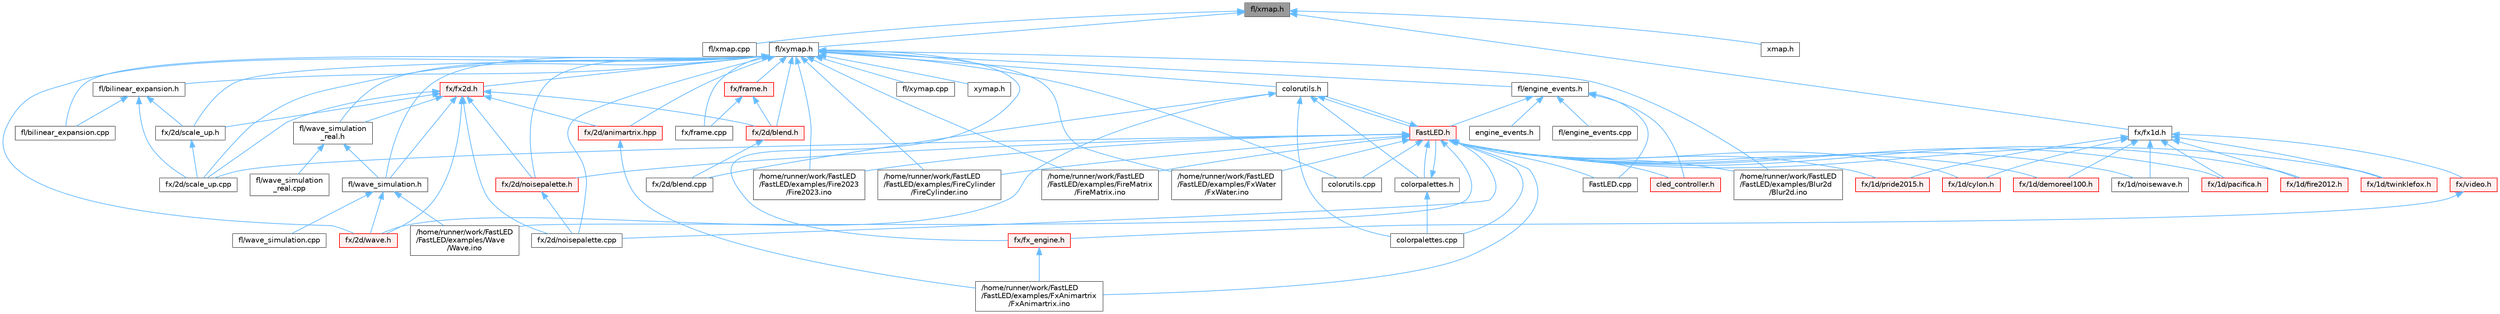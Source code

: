 digraph "fl/xmap.h"
{
 // INTERACTIVE_SVG=YES
 // LATEX_PDF_SIZE
  bgcolor="transparent";
  edge [fontname=Helvetica,fontsize=10,labelfontname=Helvetica,labelfontsize=10];
  node [fontname=Helvetica,fontsize=10,shape=box,height=0.2,width=0.4];
  Node1 [id="Node000001",label="fl/xmap.h",height=0.2,width=0.4,color="gray40", fillcolor="grey60", style="filled", fontcolor="black",tooltip=" "];
  Node1 -> Node2 [id="edge1_Node000001_Node000002",dir="back",color="steelblue1",style="solid",tooltip=" "];
  Node2 [id="Node000002",label="fl/xmap.cpp",height=0.2,width=0.4,color="grey40", fillcolor="white", style="filled",URL="$db/db8/xmap_8cpp.html",tooltip=" "];
  Node1 -> Node3 [id="edge2_Node000001_Node000003",dir="back",color="steelblue1",style="solid",tooltip=" "];
  Node3 [id="Node000003",label="fl/xymap.h",height=0.2,width=0.4,color="grey40", fillcolor="white", style="filled",URL="$d6/dc9/fl_2xymap_8h.html",tooltip=" "];
  Node3 -> Node4 [id="edge3_Node000003_Node000004",dir="back",color="steelblue1",style="solid",tooltip=" "];
  Node4 [id="Node000004",label="/home/runner/work/FastLED\l/FastLED/examples/Blur2d\l/Blur2d.ino",height=0.2,width=0.4,color="grey40", fillcolor="white", style="filled",URL="$df/d42/_blur2d_8ino.html",tooltip=" "];
  Node3 -> Node5 [id="edge4_Node000003_Node000005",dir="back",color="steelblue1",style="solid",tooltip=" "];
  Node5 [id="Node000005",label="/home/runner/work/FastLED\l/FastLED/examples/Fire2023\l/Fire2023.ino",height=0.2,width=0.4,color="grey40", fillcolor="white", style="filled",URL="$d8/d2c/_fire2023_8ino.html",tooltip=" "];
  Node3 -> Node6 [id="edge5_Node000003_Node000006",dir="back",color="steelblue1",style="solid",tooltip=" "];
  Node6 [id="Node000006",label="/home/runner/work/FastLED\l/FastLED/examples/FireCylinder\l/FireCylinder.ino",height=0.2,width=0.4,color="grey40", fillcolor="white", style="filled",URL="$df/d5c/_fire_cylinder_8ino.html",tooltip=" "];
  Node3 -> Node7 [id="edge6_Node000003_Node000007",dir="back",color="steelblue1",style="solid",tooltip=" "];
  Node7 [id="Node000007",label="/home/runner/work/FastLED\l/FastLED/examples/FireMatrix\l/FireMatrix.ino",height=0.2,width=0.4,color="grey40", fillcolor="white", style="filled",URL="$dc/dfc/_fire_matrix_8ino.html",tooltip=" "];
  Node3 -> Node8 [id="edge7_Node000003_Node000008",dir="back",color="steelblue1",style="solid",tooltip=" "];
  Node8 [id="Node000008",label="/home/runner/work/FastLED\l/FastLED/examples/FxWater\l/FxWater.ino",height=0.2,width=0.4,color="grey40", fillcolor="white", style="filled",URL="$dd/d61/_fx_water_8ino.html",tooltip=" "];
  Node3 -> Node9 [id="edge8_Node000003_Node000009",dir="back",color="steelblue1",style="solid",tooltip=" "];
  Node9 [id="Node000009",label="colorutils.cpp",height=0.2,width=0.4,color="grey40", fillcolor="white", style="filled",URL="$da/d2d/colorutils_8cpp.html",tooltip="Utility functions for color fill, palettes, blending, and more."];
  Node3 -> Node10 [id="edge9_Node000003_Node000010",dir="back",color="steelblue1",style="solid",tooltip=" "];
  Node10 [id="Node000010",label="colorutils.h",height=0.2,width=0.4,color="grey40", fillcolor="white", style="filled",URL="$d1/dfb/colorutils_8h.html",tooltip="Utility functions for color fill, palettes, blending, and more."];
  Node10 -> Node11 [id="edge10_Node000010_Node000011",dir="back",color="steelblue1",style="solid",tooltip=" "];
  Node11 [id="Node000011",label="FastLED.h",height=0.2,width=0.4,color="red", fillcolor="#FFF0F0", style="filled",URL="$db/d97/_fast_l_e_d_8h.html",tooltip="central include file for FastLED, defines the CFastLED class/object"];
  Node11 -> Node4 [id="edge11_Node000011_Node000004",dir="back",color="steelblue1",style="solid",tooltip=" "];
  Node11 -> Node5 [id="edge12_Node000011_Node000005",dir="back",color="steelblue1",style="solid",tooltip=" "];
  Node11 -> Node6 [id="edge13_Node000011_Node000006",dir="back",color="steelblue1",style="solid",tooltip=" "];
  Node11 -> Node7 [id="edge14_Node000011_Node000007",dir="back",color="steelblue1",style="solid",tooltip=" "];
  Node11 -> Node31 [id="edge15_Node000011_Node000031",dir="back",color="steelblue1",style="solid",tooltip=" "];
  Node31 [id="Node000031",label="/home/runner/work/FastLED\l/FastLED/examples/FxAnimartrix\l/FxAnimartrix.ino",height=0.2,width=0.4,color="grey40", fillcolor="white", style="filled",URL="$dd/d96/_fx_animartrix_8ino.html",tooltip=" "];
  Node11 -> Node8 [id="edge16_Node000011_Node000008",dir="back",color="steelblue1",style="solid",tooltip=" "];
  Node11 -> Node68 [id="edge17_Node000011_Node000068",dir="back",color="steelblue1",style="solid",tooltip=" "];
  Node68 [id="Node000068",label="/home/runner/work/FastLED\l/FastLED/examples/Wave\l/Wave.ino",height=0.2,width=0.4,color="grey40", fillcolor="white", style="filled",URL="$d1/d16/_wave_8ino.html",tooltip=" "];
  Node11 -> Node72 [id="edge18_Node000011_Node000072",dir="back",color="steelblue1",style="solid",tooltip=" "];
  Node72 [id="Node000072",label="FastLED.cpp",height=0.2,width=0.4,color="grey40", fillcolor="white", style="filled",URL="$d6/dda/_fast_l_e_d_8cpp.html",tooltip="Central source file for FastLED, implements the CFastLED class/object."];
  Node11 -> Node75 [id="edge19_Node000011_Node000075",dir="back",color="steelblue1",style="solid",tooltip=" "];
  Node75 [id="Node000075",label="cled_controller.h",height=0.2,width=0.4,color="red", fillcolor="#FFF0F0", style="filled",URL="$db/d6d/cled__controller_8h.html",tooltip="base definitions used by led controllers for writing out led data"];
  Node11 -> Node79 [id="edge20_Node000011_Node000079",dir="back",color="steelblue1",style="solid",tooltip=" "];
  Node79 [id="Node000079",label="colorpalettes.cpp",height=0.2,width=0.4,color="grey40", fillcolor="white", style="filled",URL="$d6/dcc/colorpalettes_8cpp.html",tooltip="Definitions for the predefined color palettes supplied by FastLED."];
  Node11 -> Node80 [id="edge21_Node000011_Node000080",dir="back",color="steelblue1",style="solid",tooltip=" "];
  Node80 [id="Node000080",label="colorpalettes.h",height=0.2,width=0.4,color="grey40", fillcolor="white", style="filled",URL="$dc/dcc/colorpalettes_8h.html",tooltip="Declarations for the predefined color palettes supplied by FastLED."];
  Node80 -> Node11 [id="edge22_Node000080_Node000011",dir="back",color="steelblue1",style="solid",tooltip=" "];
  Node80 -> Node79 [id="edge23_Node000080_Node000079",dir="back",color="steelblue1",style="solid",tooltip=" "];
  Node11 -> Node9 [id="edge24_Node000011_Node000009",dir="back",color="steelblue1",style="solid",tooltip=" "];
  Node11 -> Node10 [id="edge25_Node000011_Node000010",dir="back",color="steelblue1",style="solid",tooltip=" "];
  Node11 -> Node92 [id="edge26_Node000011_Node000092",dir="back",color="steelblue1",style="solid",tooltip=" "];
  Node92 [id="Node000092",label="fx/1d/cylon.h",height=0.2,width=0.4,color="red", fillcolor="#FFF0F0", style="filled",URL="$db/d31/cylon_8h.html",tooltip=" "];
  Node11 -> Node93 [id="edge27_Node000011_Node000093",dir="back",color="steelblue1",style="solid",tooltip=" "];
  Node93 [id="Node000093",label="fx/1d/demoreel100.h",height=0.2,width=0.4,color="red", fillcolor="#FFF0F0", style="filled",URL="$d4/dc0/demoreel100_8h.html",tooltip=" "];
  Node11 -> Node94 [id="edge28_Node000011_Node000094",dir="back",color="steelblue1",style="solid",tooltip=" "];
  Node94 [id="Node000094",label="fx/1d/fire2012.h",height=0.2,width=0.4,color="red", fillcolor="#FFF0F0", style="filled",URL="$d5/dcb/fire2012_8h.html",tooltip=" "];
  Node11 -> Node95 [id="edge29_Node000011_Node000095",dir="back",color="steelblue1",style="solid",tooltip=" "];
  Node95 [id="Node000095",label="fx/1d/noisewave.h",height=0.2,width=0.4,color="grey40", fillcolor="white", style="filled",URL="$d9/d2c/noisewave_8h.html",tooltip=" "];
  Node11 -> Node96 [id="edge30_Node000011_Node000096",dir="back",color="steelblue1",style="solid",tooltip=" "];
  Node96 [id="Node000096",label="fx/1d/pacifica.h",height=0.2,width=0.4,color="red", fillcolor="#FFF0F0", style="filled",URL="$dc/d70/pacifica_8h.html",tooltip=" "];
  Node11 -> Node97 [id="edge31_Node000011_Node000097",dir="back",color="steelblue1",style="solid",tooltip=" "];
  Node97 [id="Node000097",label="fx/1d/pride2015.h",height=0.2,width=0.4,color="red", fillcolor="#FFF0F0", style="filled",URL="$d7/dc4/pride2015_8h.html",tooltip=" "];
  Node11 -> Node98 [id="edge32_Node000011_Node000098",dir="back",color="steelblue1",style="solid",tooltip=" "];
  Node98 [id="Node000098",label="fx/1d/twinklefox.h",height=0.2,width=0.4,color="red", fillcolor="#FFF0F0", style="filled",URL="$d1/df6/twinklefox_8h.html",tooltip=" "];
  Node11 -> Node99 [id="edge33_Node000011_Node000099",dir="back",color="steelblue1",style="solid",tooltip=" "];
  Node99 [id="Node000099",label="fx/2d/noisepalette.cpp",height=0.2,width=0.4,color="grey40", fillcolor="white", style="filled",URL="$d6/d66/noisepalette_8cpp.html",tooltip=" "];
  Node11 -> Node100 [id="edge34_Node000011_Node000100",dir="back",color="steelblue1",style="solid",tooltip=" "];
  Node100 [id="Node000100",label="fx/2d/noisepalette.h",height=0.2,width=0.4,color="red", fillcolor="#FFF0F0", style="filled",URL="$d6/dc7/noisepalette_8h.html",tooltip="Demonstrates how to mix noise generation with color palettes on a 2D LED matrix."];
  Node100 -> Node99 [id="edge35_Node000100_Node000099",dir="back",color="steelblue1",style="solid",tooltip=" "];
  Node11 -> Node102 [id="edge36_Node000011_Node000102",dir="back",color="steelblue1",style="solid",tooltip=" "];
  Node102 [id="Node000102",label="fx/2d/scale_up.cpp",height=0.2,width=0.4,color="grey40", fillcolor="white", style="filled",URL="$dc/d8c/scale__up_8cpp.html",tooltip=" "];
  Node10 -> Node79 [id="edge37_Node000010_Node000079",dir="back",color="steelblue1",style="solid",tooltip=" "];
  Node10 -> Node80 [id="edge38_Node000010_Node000080",dir="back",color="steelblue1",style="solid",tooltip=" "];
  Node10 -> Node118 [id="edge39_Node000010_Node000118",dir="back",color="steelblue1",style="solid",tooltip=" "];
  Node118 [id="Node000118",label="fx/2d/blend.cpp",height=0.2,width=0.4,color="grey40", fillcolor="white", style="filled",URL="$d7/d68/blend_8cpp.html",tooltip=" "];
  Node10 -> Node119 [id="edge40_Node000010_Node000119",dir="back",color="steelblue1",style="solid",tooltip=" "];
  Node119 [id="Node000119",label="fx/2d/wave.h",height=0.2,width=0.4,color="red", fillcolor="#FFF0F0", style="filled",URL="$dc/d61/wave_8h.html",tooltip=" "];
  Node3 -> Node125 [id="edge41_Node000003_Node000125",dir="back",color="steelblue1",style="solid",tooltip=" "];
  Node125 [id="Node000125",label="fl/bilinear_expansion.cpp",height=0.2,width=0.4,color="grey40", fillcolor="white", style="filled",URL="$de/d80/bilinear__expansion_8cpp.html",tooltip="Demonstrates how to mix noise generation with color palettes on a 2D LED matrix."];
  Node3 -> Node126 [id="edge42_Node000003_Node000126",dir="back",color="steelblue1",style="solid",tooltip=" "];
  Node126 [id="Node000126",label="fl/bilinear_expansion.h",height=0.2,width=0.4,color="grey40", fillcolor="white", style="filled",URL="$da/d34/bilinear__expansion_8h.html",tooltip="Demonstrates how to mix noise generation with color palettes on a 2D LED matrix."];
  Node126 -> Node125 [id="edge43_Node000126_Node000125",dir="back",color="steelblue1",style="solid",tooltip=" "];
  Node126 -> Node102 [id="edge44_Node000126_Node000102",dir="back",color="steelblue1",style="solid",tooltip=" "];
  Node126 -> Node127 [id="edge45_Node000126_Node000127",dir="back",color="steelblue1",style="solid",tooltip=" "];
  Node127 [id="Node000127",label="fx/2d/scale_up.h",height=0.2,width=0.4,color="grey40", fillcolor="white", style="filled",URL="$d2/d74/scale__up_8h.html",tooltip="Expands a grid using bilinear interpolation and scaling up."];
  Node127 -> Node102 [id="edge46_Node000127_Node000102",dir="back",color="steelblue1",style="solid",tooltip=" "];
  Node3 -> Node128 [id="edge47_Node000003_Node000128",dir="back",color="steelblue1",style="solid",tooltip=" "];
  Node128 [id="Node000128",label="fl/engine_events.h",height=0.2,width=0.4,color="grey40", fillcolor="white", style="filled",URL="$dc/dd9/fl_2engine__events_8h.html",tooltip=" "];
  Node128 -> Node72 [id="edge48_Node000128_Node000072",dir="back",color="steelblue1",style="solid",tooltip=" "];
  Node128 -> Node11 [id="edge49_Node000128_Node000011",dir="back",color="steelblue1",style="solid",tooltip=" "];
  Node128 -> Node75 [id="edge50_Node000128_Node000075",dir="back",color="steelblue1",style="solid",tooltip=" "];
  Node128 -> Node129 [id="edge51_Node000128_Node000129",dir="back",color="steelblue1",style="solid",tooltip=" "];
  Node129 [id="Node000129",label="engine_events.h",height=0.2,width=0.4,color="grey40", fillcolor="white", style="filled",URL="$db/dc0/engine__events_8h.html",tooltip=" "];
  Node128 -> Node130 [id="edge52_Node000128_Node000130",dir="back",color="steelblue1",style="solid",tooltip=" "];
  Node130 [id="Node000130",label="fl/engine_events.cpp",height=0.2,width=0.4,color="grey40", fillcolor="white", style="filled",URL="$d5/d7d/engine__events_8cpp.html",tooltip=" "];
  Node3 -> Node131 [id="edge53_Node000003_Node000131",dir="back",color="steelblue1",style="solid",tooltip=" "];
  Node131 [id="Node000131",label="fl/wave_simulation.h",height=0.2,width=0.4,color="grey40", fillcolor="white", style="filled",URL="$dc/d36/wave__simulation_8h.html",tooltip=" "];
  Node131 -> Node68 [id="edge54_Node000131_Node000068",dir="back",color="steelblue1",style="solid",tooltip=" "];
  Node131 -> Node132 [id="edge55_Node000131_Node000132",dir="back",color="steelblue1",style="solid",tooltip=" "];
  Node132 [id="Node000132",label="fl/wave_simulation.cpp",height=0.2,width=0.4,color="grey40", fillcolor="white", style="filled",URL="$de/d8c/wave__simulation_8cpp.html",tooltip=" "];
  Node131 -> Node119 [id="edge56_Node000131_Node000119",dir="back",color="steelblue1",style="solid",tooltip=" "];
  Node3 -> Node133 [id="edge57_Node000003_Node000133",dir="back",color="steelblue1",style="solid",tooltip=" "];
  Node133 [id="Node000133",label="fl/wave_simulation\l_real.h",height=0.2,width=0.4,color="grey40", fillcolor="white", style="filled",URL="$dd/d8e/wave__simulation__real_8h.html",tooltip=" "];
  Node133 -> Node131 [id="edge58_Node000133_Node000131",dir="back",color="steelblue1",style="solid",tooltip=" "];
  Node133 -> Node134 [id="edge59_Node000133_Node000134",dir="back",color="steelblue1",style="solid",tooltip=" "];
  Node134 [id="Node000134",label="fl/wave_simulation\l_real.cpp",height=0.2,width=0.4,color="grey40", fillcolor="white", style="filled",URL="$d8/da2/wave__simulation__real_8cpp.html",tooltip=" "];
  Node3 -> Node135 [id="edge60_Node000003_Node000135",dir="back",color="steelblue1",style="solid",tooltip=" "];
  Node135 [id="Node000135",label="fl/xymap.cpp",height=0.2,width=0.4,color="grey40", fillcolor="white", style="filled",URL="$d7/d09/xymap_8cpp.html",tooltip=" "];
  Node3 -> Node136 [id="edge61_Node000003_Node000136",dir="back",color="steelblue1",style="solid",tooltip=" "];
  Node136 [id="Node000136",label="fx/2d/animartrix.hpp",height=0.2,width=0.4,color="red", fillcolor="#FFF0F0", style="filled",URL="$d3/dc3/animartrix_8hpp.html",tooltip=" "];
  Node136 -> Node31 [id="edge62_Node000136_Node000031",dir="back",color="steelblue1",style="solid",tooltip=" "];
  Node3 -> Node137 [id="edge63_Node000003_Node000137",dir="back",color="steelblue1",style="solid",tooltip=" "];
  Node137 [id="Node000137",label="fx/2d/blend.h",height=0.2,width=0.4,color="red", fillcolor="#FFF0F0", style="filled",URL="$d8/d4e/blend_8h.html",tooltip=" "];
  Node137 -> Node118 [id="edge64_Node000137_Node000118",dir="back",color="steelblue1",style="solid",tooltip=" "];
  Node3 -> Node99 [id="edge65_Node000003_Node000099",dir="back",color="steelblue1",style="solid",tooltip=" "];
  Node3 -> Node100 [id="edge66_Node000003_Node000100",dir="back",color="steelblue1",style="solid",tooltip=" "];
  Node3 -> Node102 [id="edge67_Node000003_Node000102",dir="back",color="steelblue1",style="solid",tooltip=" "];
  Node3 -> Node127 [id="edge68_Node000003_Node000127",dir="back",color="steelblue1",style="solid",tooltip=" "];
  Node3 -> Node119 [id="edge69_Node000003_Node000119",dir="back",color="steelblue1",style="solid",tooltip=" "];
  Node3 -> Node138 [id="edge70_Node000003_Node000138",dir="back",color="steelblue1",style="solid",tooltip=" "];
  Node138 [id="Node000138",label="fx/frame.cpp",height=0.2,width=0.4,color="grey40", fillcolor="white", style="filled",URL="$da/d14/frame_8cpp.html",tooltip=" "];
  Node3 -> Node139 [id="edge71_Node000003_Node000139",dir="back",color="steelblue1",style="solid",tooltip=" "];
  Node139 [id="Node000139",label="fx/frame.h",height=0.2,width=0.4,color="red", fillcolor="#FFF0F0", style="filled",URL="$df/d7d/frame_8h.html",tooltip=" "];
  Node139 -> Node137 [id="edge72_Node000139_Node000137",dir="back",color="steelblue1",style="solid",tooltip=" "];
  Node139 -> Node138 [id="edge73_Node000139_Node000138",dir="back",color="steelblue1",style="solid",tooltip=" "];
  Node3 -> Node151 [id="edge74_Node000003_Node000151",dir="back",color="steelblue1",style="solid",tooltip=" "];
  Node151 [id="Node000151",label="fx/fx2d.h",height=0.2,width=0.4,color="red", fillcolor="#FFF0F0", style="filled",URL="$d9/d43/fx2d_8h.html",tooltip=" "];
  Node151 -> Node131 [id="edge75_Node000151_Node000131",dir="back",color="steelblue1",style="solid",tooltip=" "];
  Node151 -> Node133 [id="edge76_Node000151_Node000133",dir="back",color="steelblue1",style="solid",tooltip=" "];
  Node151 -> Node136 [id="edge77_Node000151_Node000136",dir="back",color="steelblue1",style="solid",tooltip=" "];
  Node151 -> Node137 [id="edge78_Node000151_Node000137",dir="back",color="steelblue1",style="solid",tooltip=" "];
  Node151 -> Node99 [id="edge79_Node000151_Node000099",dir="back",color="steelblue1",style="solid",tooltip=" "];
  Node151 -> Node100 [id="edge80_Node000151_Node000100",dir="back",color="steelblue1",style="solid",tooltip=" "];
  Node151 -> Node102 [id="edge81_Node000151_Node000102",dir="back",color="steelblue1",style="solid",tooltip=" "];
  Node151 -> Node127 [id="edge82_Node000151_Node000127",dir="back",color="steelblue1",style="solid",tooltip=" "];
  Node151 -> Node119 [id="edge83_Node000151_Node000119",dir="back",color="steelblue1",style="solid",tooltip=" "];
  Node3 -> Node142 [id="edge84_Node000003_Node000142",dir="back",color="steelblue1",style="solid",tooltip=" "];
  Node142 [id="Node000142",label="fx/fx_engine.h",height=0.2,width=0.4,color="red", fillcolor="#FFF0F0", style="filled",URL="$d9/d3c/fx__engine_8h.html",tooltip=" "];
  Node142 -> Node31 [id="edge85_Node000142_Node000031",dir="back",color="steelblue1",style="solid",tooltip=" "];
  Node3 -> Node152 [id="edge86_Node000003_Node000152",dir="back",color="steelblue1",style="solid",tooltip=" "];
  Node152 [id="Node000152",label="xymap.h",height=0.2,width=0.4,color="grey40", fillcolor="white", style="filled",URL="$da/d61/xymap_8h.html",tooltip=" "];
  Node1 -> Node153 [id="edge87_Node000001_Node000153",dir="back",color="steelblue1",style="solid",tooltip=" "];
  Node153 [id="Node000153",label="fx/fx1d.h",height=0.2,width=0.4,color="grey40", fillcolor="white", style="filled",URL="$da/d81/fx1d_8h.html",tooltip=" "];
  Node153 -> Node92 [id="edge88_Node000153_Node000092",dir="back",color="steelblue1",style="solid",tooltip=" "];
  Node153 -> Node93 [id="edge89_Node000153_Node000093",dir="back",color="steelblue1",style="solid",tooltip=" "];
  Node153 -> Node94 [id="edge90_Node000153_Node000094",dir="back",color="steelblue1",style="solid",tooltip=" "];
  Node153 -> Node95 [id="edge91_Node000153_Node000095",dir="back",color="steelblue1",style="solid",tooltip=" "];
  Node153 -> Node96 [id="edge92_Node000153_Node000096",dir="back",color="steelblue1",style="solid",tooltip=" "];
  Node153 -> Node97 [id="edge93_Node000153_Node000097",dir="back",color="steelblue1",style="solid",tooltip=" "];
  Node153 -> Node98 [id="edge94_Node000153_Node000098",dir="back",color="steelblue1",style="solid",tooltip=" "];
  Node153 -> Node154 [id="edge95_Node000153_Node000154",dir="back",color="steelblue1",style="solid",tooltip=" "];
  Node154 [id="Node000154",label="fx/video.h",height=0.2,width=0.4,color="red", fillcolor="#FFF0F0", style="filled",URL="$dd/d78/video_8h.html",tooltip=" "];
  Node154 -> Node142 [id="edge96_Node000154_Node000142",dir="back",color="steelblue1",style="solid",tooltip=" "];
  Node1 -> Node158 [id="edge97_Node000001_Node000158",dir="back",color="steelblue1",style="solid",tooltip=" "];
  Node158 [id="Node000158",label="xmap.h",height=0.2,width=0.4,color="grey40", fillcolor="white", style="filled",URL="$dd/dcc/xmap_8h.html",tooltip=" "];
}
